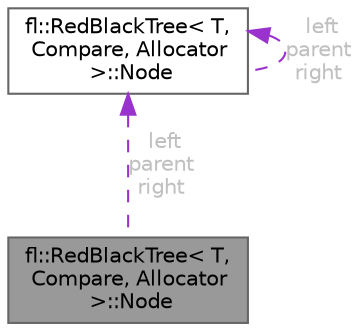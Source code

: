 digraph "fl::RedBlackTree&lt; T, Compare, Allocator &gt;::Node"
{
 // INTERACTIVE_SVG=YES
 // LATEX_PDF_SIZE
  bgcolor="transparent";
  edge [fontname=Helvetica,fontsize=10,labelfontname=Helvetica,labelfontsize=10];
  node [fontname=Helvetica,fontsize=10,shape=box,height=0.2,width=0.4];
  Node1 [id="Node000001",label="fl::RedBlackTree\< T,\l Compare, Allocator\l \>::Node",height=0.2,width=0.4,color="gray40", fillcolor="grey60", style="filled", fontcolor="black",tooltip=" "];
  Node2 -> Node1 [id="edge1_Node000001_Node000002",dir="back",color="darkorchid3",style="dashed",tooltip=" ",label=" left\nparent\nright",fontcolor="grey" ];
  Node2 [id="Node000002",label="fl::RedBlackTree\< T,\l Compare, Allocator\l \>::Node",height=0.2,width=0.4,color="gray40", fillcolor="white", style="filled",URL="$d5/d2d/structfl_1_1_red_black_tree_1_1_node.html",tooltip=" "];
  Node2 -> Node2 [id="edge2_Node000002_Node000002",dir="back",color="darkorchid3",style="dashed",tooltip=" ",label=" left\nparent\nright",fontcolor="grey" ];
}
